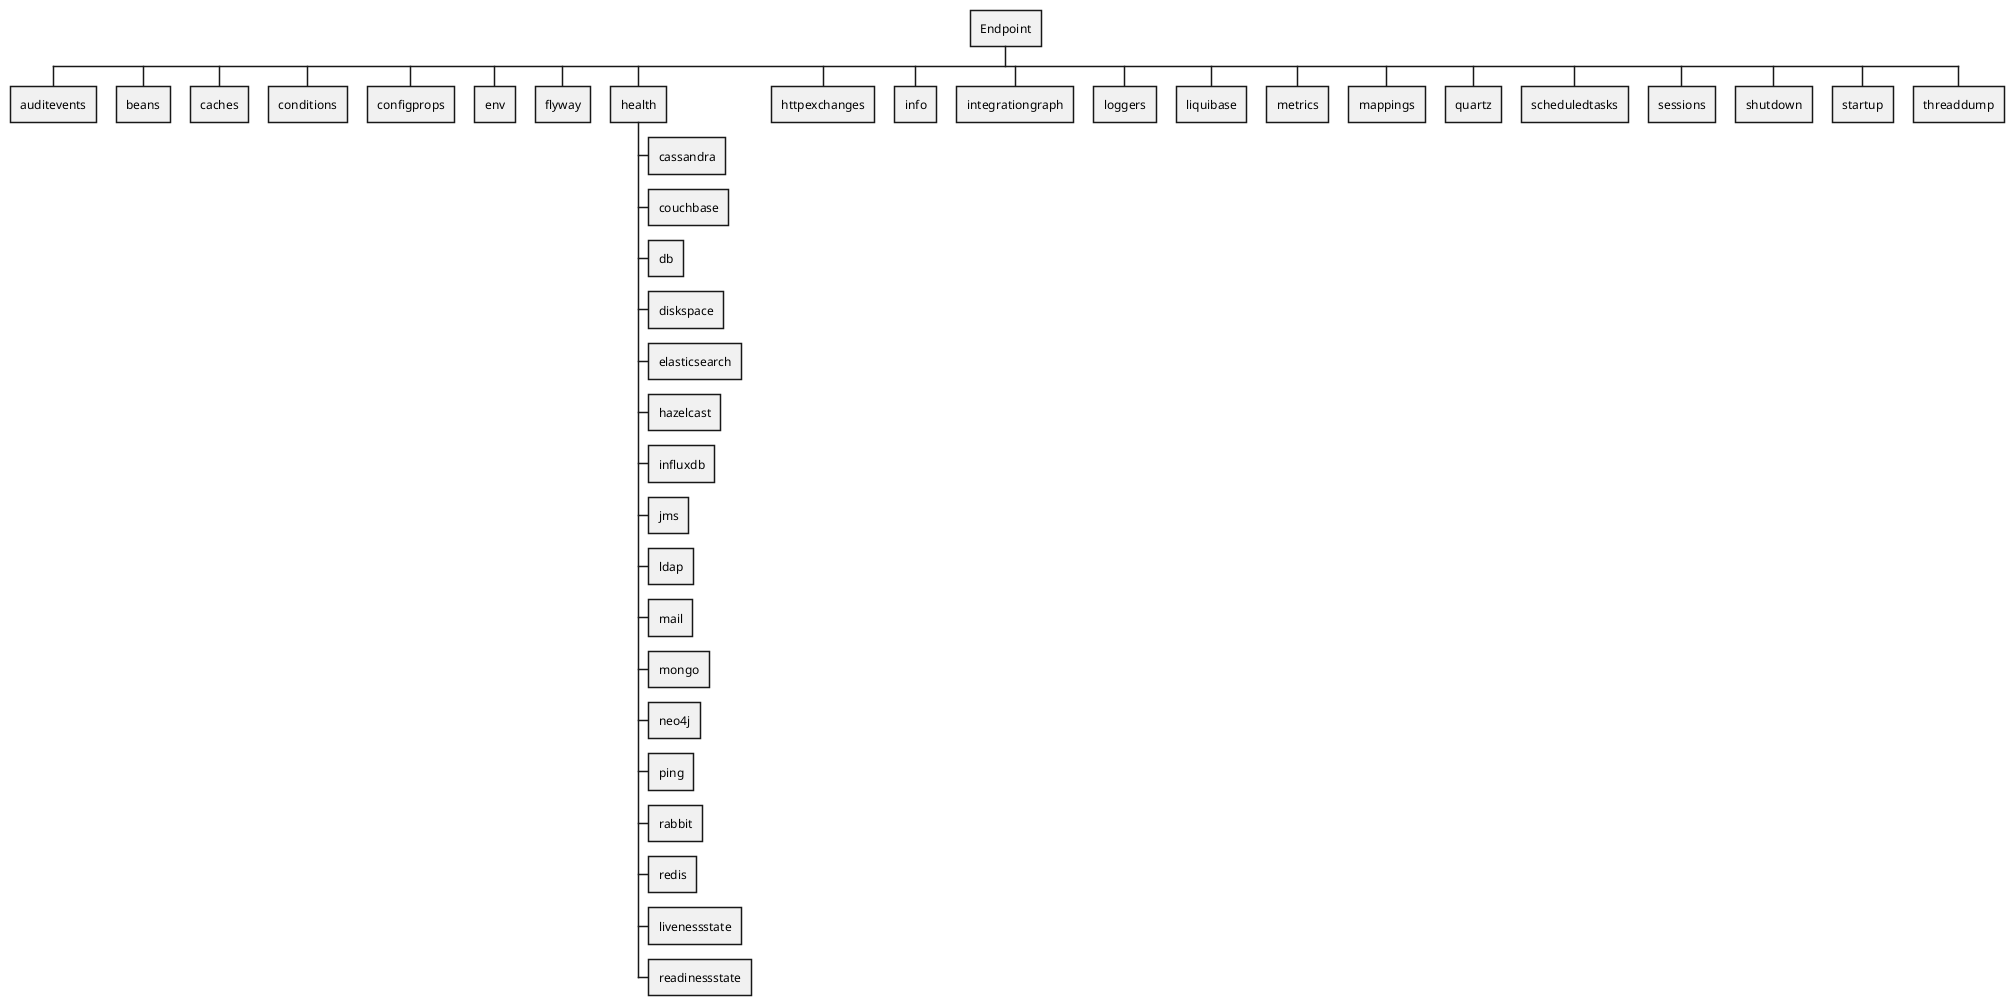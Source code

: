 @startwbs Spring Boot Actuator Endpoints
* Endpoint
** auditevents
** beans
** caches
** conditions
** configprops
** env
** flyway
** health
*** cassandra
*** couchbase
*** db
*** diskspace
*** elasticsearch
*** hazelcast
*** influxdb
*** jms
*** ldap
*** mail
*** mongo
*** neo4j
*** ping
*** rabbit
*** redis
*** livenessstate
*** readinessstate
** httpexchanges
** info
** integrationgraph
** loggers
** liquibase
** metrics
** mappings
** quartz
** scheduledtasks
** sessions
** shutdown
** startup
** threaddump
@endwbs